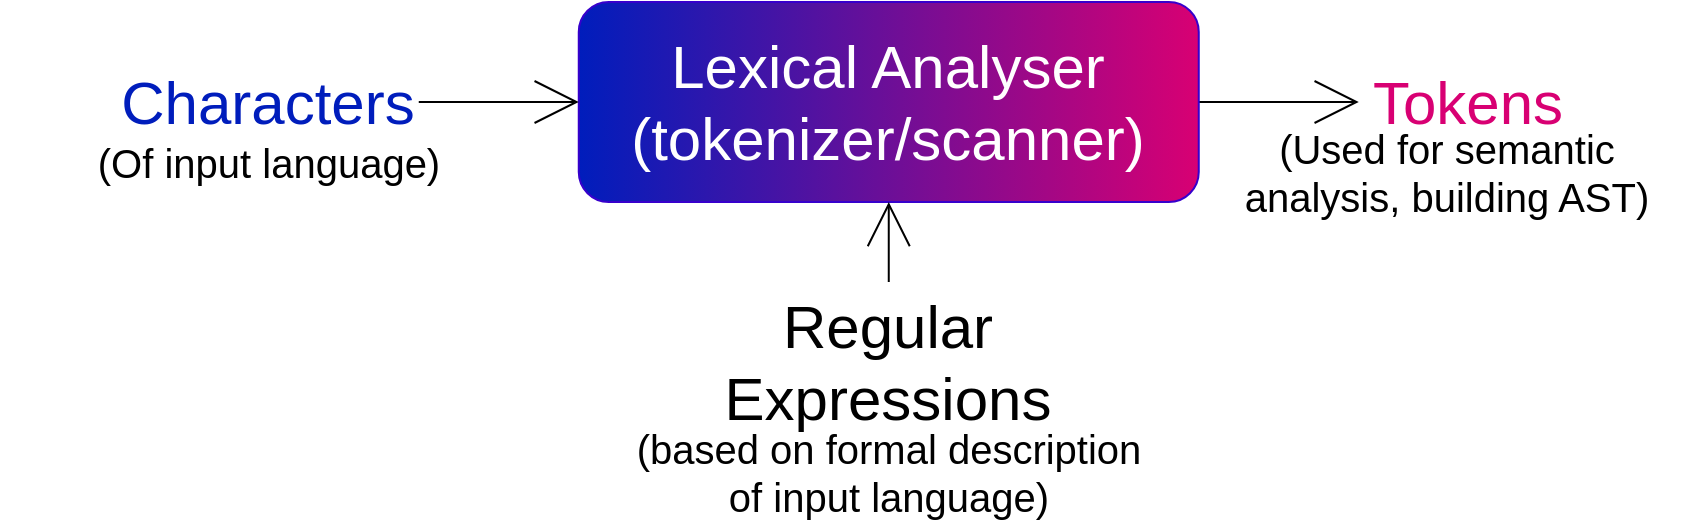 <mxfile>
    <diagram id="GCULaj6xRd6naQIi-j9f" name="Page-1">
        <mxGraphModel dx="3026" dy="1415" grid="1" gridSize="10" guides="1" tooltips="1" connect="1" arrows="1" fold="1" page="1" pageScale="1" pageWidth="850" pageHeight="1100" math="0" shadow="0">
            <root>
                <mxCell id="0"/>
                <mxCell id="1" parent="0"/>
                <mxCell id="6" style="edgeStyle=none;html=1;exitX=1;exitY=0.5;exitDx=0;exitDy=0;entryX=0;entryY=0.5;entryDx=0;entryDy=0;fontSize=30;endArrow=open;endFill=0;endSize=20;" edge="1" parent="1" source="2" target="5">
                    <mxGeometry relative="1" as="geometry"/>
                </mxCell>
                <mxCell id="2" value="Lexical Analyser&lt;br&gt;(tokenizer/scanner)" style="rounded=1;whiteSpace=wrap;html=1;fontSize=30;fillColor=#D80073;fontColor=#ffffff;strokeColor=#3700CC;gradientColor=#001DBC;gradientDirection=west;" vertex="1" parent="1">
                    <mxGeometry x="299.38" y="20" width="310" height="100" as="geometry"/>
                </mxCell>
                <mxCell id="4" style="edgeStyle=none;html=1;exitX=1;exitY=0.5;exitDx=0;exitDy=0;entryX=0;entryY=0.5;entryDx=0;entryDy=0;fontSize=30;endArrow=open;endFill=0;endSize=20;" edge="1" parent="1" source="3" target="2">
                    <mxGeometry relative="1" as="geometry"/>
                </mxCell>
                <mxCell id="3" value="Characters" style="text;html=1;strokeColor=none;fillColor=none;align=center;verticalAlign=middle;whiteSpace=wrap;rounded=0;fontSize=30;fontColor=#001DBC;" vertex="1" parent="1">
                    <mxGeometry x="69.38" y="55" width="150" height="30" as="geometry"/>
                </mxCell>
                <mxCell id="5" value="Tokens" style="text;html=1;strokeColor=none;fillColor=none;align=center;verticalAlign=middle;whiteSpace=wrap;rounded=0;fontSize=30;fontColor=#D80073;" vertex="1" parent="1">
                    <mxGeometry x="689.38" y="55" width="110" height="30" as="geometry"/>
                </mxCell>
                <mxCell id="10" style="edgeStyle=none;html=1;exitX=0.5;exitY=0;exitDx=0;exitDy=0;entryX=0.5;entryY=1;entryDx=0;entryDy=0;fontSize=30;endArrow=open;endFill=0;endSize=20;" edge="1" parent="1" source="9" target="2">
                    <mxGeometry relative="1" as="geometry"/>
                </mxCell>
                <mxCell id="9" value="Regular Expressions" style="text;html=1;strokeColor=none;fillColor=none;align=center;verticalAlign=middle;whiteSpace=wrap;rounded=0;fontSize=30;" vertex="1" parent="1">
                    <mxGeometry x="364.38" y="160" width="180" height="80" as="geometry"/>
                </mxCell>
                <mxCell id="11" value="(based on formal description of input language)" style="text;html=1;strokeColor=none;fillColor=none;align=center;verticalAlign=middle;whiteSpace=wrap;rounded=0;fontSize=20;" vertex="1" parent="1">
                    <mxGeometry x="320.01" y="230" width="268.75" height="50" as="geometry"/>
                </mxCell>
                <mxCell id="12" value="(Of input language)" style="text;html=1;strokeColor=none;fillColor=none;align=center;verticalAlign=middle;whiteSpace=wrap;rounded=0;fontSize=20;" vertex="1" parent="1">
                    <mxGeometry x="10" y="80" width="268.75" height="40" as="geometry"/>
                </mxCell>
                <mxCell id="13" value="(Used for semantic analysis, building AST)" style="text;html=1;strokeColor=none;fillColor=none;align=center;verticalAlign=middle;whiteSpace=wrap;rounded=0;fontSize=20;" vertex="1" parent="1">
                    <mxGeometry x="609.38" y="85" width="249.37" height="40" as="geometry"/>
                </mxCell>
            </root>
        </mxGraphModel>
    </diagram>
</mxfile>